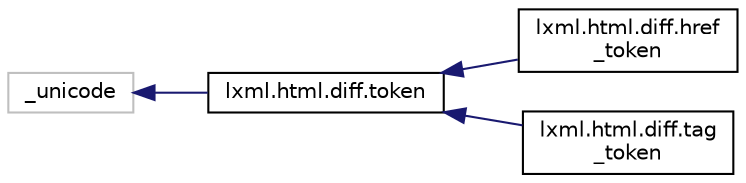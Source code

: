 digraph "Graphical Class Hierarchy"
{
 // LATEX_PDF_SIZE
  edge [fontname="Helvetica",fontsize="10",labelfontname="Helvetica",labelfontsize="10"];
  node [fontname="Helvetica",fontsize="10",shape=record];
  rankdir="LR";
  Node123 [label="_unicode",height=0.2,width=0.4,color="grey75", fillcolor="white", style="filled",tooltip=" "];
  Node123 -> Node0 [dir="back",color="midnightblue",fontsize="10",style="solid",fontname="Helvetica"];
  Node0 [label="lxml.html.diff.token",height=0.2,width=0.4,color="black", fillcolor="white", style="filled",URL="$classlxml_1_1html_1_1diff_1_1token.html",tooltip=" "];
  Node0 -> Node1 [dir="back",color="midnightblue",fontsize="10",style="solid",fontname="Helvetica"];
  Node1 [label="lxml.html.diff.href\l_token",height=0.2,width=0.4,color="black", fillcolor="white", style="filled",URL="$classlxml_1_1html_1_1diff_1_1href__token.html",tooltip=" "];
  Node0 -> Node2 [dir="back",color="midnightblue",fontsize="10",style="solid",fontname="Helvetica"];
  Node2 [label="lxml.html.diff.tag\l_token",height=0.2,width=0.4,color="black", fillcolor="white", style="filled",URL="$classlxml_1_1html_1_1diff_1_1tag__token.html",tooltip=" "];
}
